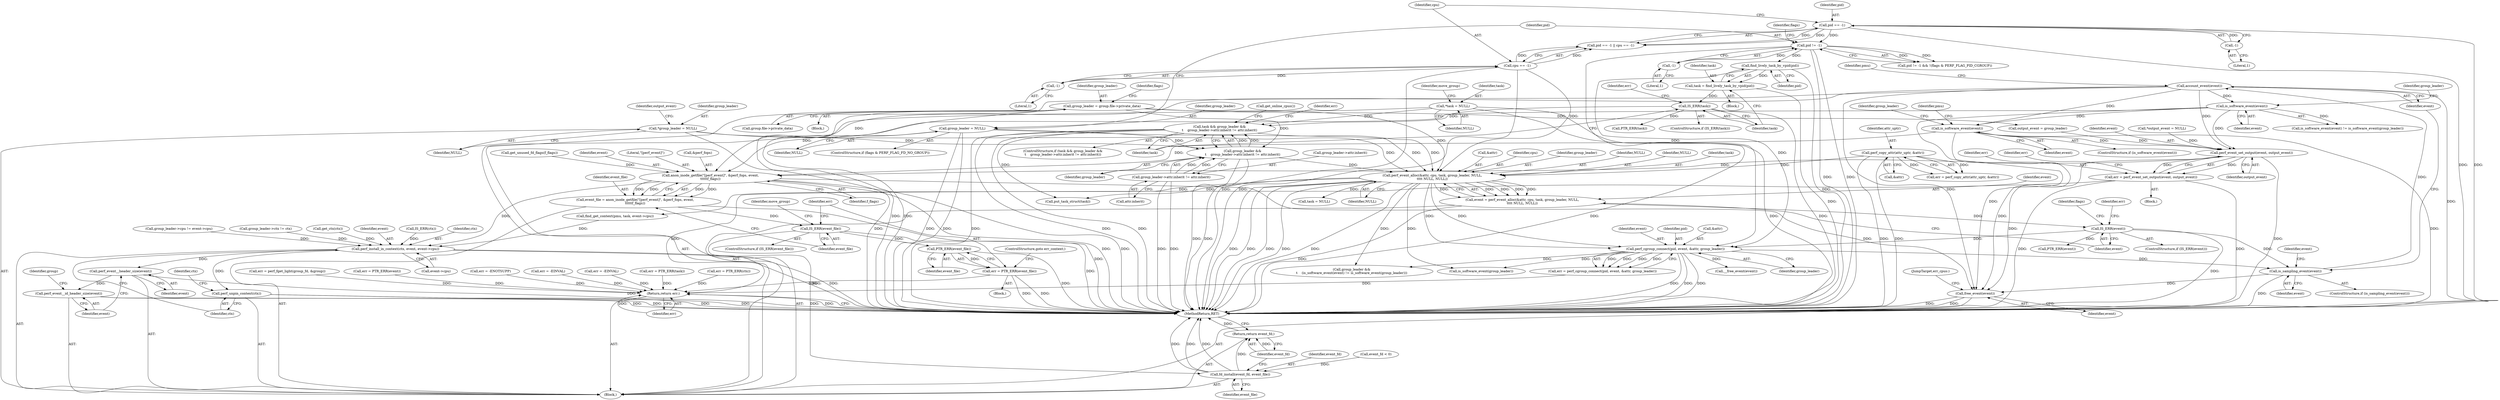 digraph "0_linux_c3c87e770458aa004bd7ed3f29945ff436fd6511@pointer" {
"1000402" [label="(Call,is_software_event(event))"];
"1000396" [label="(Call,is_software_event(event))"];
"1000385" [label="(Call,account_event(event))"];
"1000368" [label="(Call,is_sampling_event(event))"];
"1000355" [label="(Call,perf_cgroup_connect(pid, event, &attr, group_leader))"];
"1000285" [label="(Call,pid != -1)"];
"1000219" [label="(Call,pid == -1)"];
"1000221" [label="(Call,-1)"];
"1000287" [label="(Call,-1)"];
"1000296" [label="(Call,find_lively_task_by_vpid(pid))"];
"1000340" [label="(Call,IS_ERR(event))"];
"1000328" [label="(Call,event = perf_event_alloc(&attr, cpu, task, group_leader, NULL,\n\t\t\t\t NULL, NULL))"];
"1000330" [label="(Call,perf_event_alloc(&attr, cpu, task, group_leader, NULL,\n\t\t\t\t NULL, NULL))"];
"1000171" [label="(Call,perf_copy_attr(attr_uptr, &attr))"];
"1000223" [label="(Call,cpu == -1)"];
"1000225" [label="(Call,-1)"];
"1000308" [label="(Call,task && group_leader &&\n\t    group_leader->attr.inherit != attr.inherit)"];
"1000148" [label="(Call,*task = NULL)"];
"1000299" [label="(Call,IS_ERR(task))"];
"1000294" [label="(Call,task = find_lively_task_by_vpid(pid))"];
"1000310" [label="(Call,group_leader &&\n\t    group_leader->attr.inherit != attr.inherit)"];
"1000129" [label="(Call,*group_leader = NULL)"];
"1000262" [label="(Call,group_leader = group.file->private_data)"];
"1000280" [label="(Call,group_leader = NULL)"];
"1000312" [label="(Call,group_leader->attr.inherit != attr.inherit)"];
"1000509" [label="(Call,perf_event_set_output(event, output_event))"];
"1000507" [label="(Call,err = perf_event_set_output(event, output_event))"];
"1000666" [label="(Return,return err;)"];
"1000517" [label="(Call,anon_inode_getfile(\"[perf_event]\", &perf_fops, event,\n\t\t\t\t\tf_flags))"];
"1000515" [label="(Call,event_file = anon_inode_getfile(\"[perf_event]\", &perf_fops, event,\n\t\t\t\t\tf_flags))"];
"1000524" [label="(Call,IS_ERR(event_file))"];
"1000529" [label="(Call,PTR_ERR(event_file))"];
"1000527" [label="(Call,err = PTR_ERR(event_file))"];
"1000640" [label="(Call,fd_install(event_fd, event_file))"];
"1000643" [label="(Return,return event_fd;)"];
"1000596" [label="(Call,perf_install_in_context(ctx, event, event->cpu))"];
"1000602" [label="(Call,perf_unpin_context(ctx))"];
"1000634" [label="(Call,perf_event__header_size(event))"];
"1000636" [label="(Call,perf_event__id_header_size(event))"];
"1000651" [label="(Call,free_event(event))"];
"1000345" [label="(Call,PTR_ERR(event))"];
"1000519" [label="(Call,&perf_fops)"];
"1000666" [label="(Return,return err;)"];
"1000639" [label="(Identifier,group)"];
"1000414" [label="(Identifier,group_leader)"];
"1000340" [label="(Call,IS_ERR(event))"];
"1000641" [label="(Identifier,event_fd)"];
"1000225" [label="(Call,-1)"];
"1000276" [label="(ControlStructure,if (flags & PERF_FLAG_FD_NO_GROUP))"];
"1000364" [label="(Call,__free_event(event))"];
"1000172" [label="(Identifier,attr_uptr)"];
"1000281" [label="(Identifier,group_leader)"];
"1000489" [label="(Call,group_leader->ctx != ctx)"];
"1000130" [label="(Identifier,group_leader)"];
"1000653" [label="(JumpTarget,err_cpus:)"];
"1000242" [label="(Call,event_fd < 0)"];
"1000219" [label="(Call,pid == -1)"];
"1000271" [label="(Identifier,flags)"];
"1000334" [label="(Identifier,task)"];
"1000131" [label="(Identifier,NULL)"];
"1000634" [label="(Call,perf_event__header_size(event))"];
"1000263" [label="(Identifier,group_leader)"];
"1000528" [label="(Identifier,err)"];
"1000603" [label="(Identifier,ctx)"];
"1000150" [label="(Identifier,NULL)"];
"1000524" [label="(Call,IS_ERR(event_file))"];
"1000388" [label="(Identifier,pmu)"];
"1000397" [label="(Identifier,event)"];
"1000280" [label="(Call,group_leader = NULL)"];
"1000436" [label="(Call,err = PTR_ERR(ctx))"];
"1000253" [label="(Call,err = perf_fget_light(group_fd, &group))"];
"1000355" [label="(Call,perf_cgroup_connect(pid, event, &attr, group_leader))"];
"1000403" [label="(Identifier,event)"];
"1000311" [label="(Identifier,group_leader)"];
"1000262" [label="(Call,group_leader = group.file->private_data)"];
"1000596" [label="(Call,perf_install_in_context(ctx, event, event->cpu))"];
"1000226" [label="(Literal,1)"];
"1000285" [label="(Call,pid != -1)"];
"1000406" [label="(Identifier,pmu)"];
"1000224" [label="(Identifier,cpu)"];
"1000368" [label="(Call,is_sampling_event(event))"];
"1000367" [label="(ControlStructure,if (is_sampling_event(event)))"];
"1000530" [label="(Identifier,event_file)"];
"1000446" [label="(Call,task = NULL)"];
"1000594" [label="(Call,get_ctx(ctx))"];
"1000309" [label="(Identifier,task)"];
"1000331" [label="(Call,&attr)"];
"1000222" [label="(Literal,1)"];
"1000651" [label="(Call,free_event(event))"];
"1000509" [label="(Call,perf_event_set_output(event, output_event))"];
"1000313" [label="(Call,group_leader->attr.inherit)"];
"1000527" [label="(Call,err = PTR_ERR(event_file))"];
"1000360" [label="(Identifier,group_leader)"];
"1000148" [label="(Call,*task = NULL)"];
"1000508" [label="(Identifier,err)"];
"1000522" [label="(Identifier,f_flags)"];
"1000516" [label="(Identifier,event_file)"];
"1000636" [label="(Call,perf_event__id_header_size(event))"];
"1000239" [label="(Call,get_unused_fd_flags(f_flags))"];
"1000510" [label="(Identifier,event)"];
"1000433" [label="(Call,IS_ERR(ctx))"];
"1000401" [label="(ControlStructure,if (is_software_event(event)))"];
"1000375" [label="(Identifier,event)"];
"1000357" [label="(Identifier,event)"];
"1000529" [label="(Call,PTR_ERR(event_file))"];
"1000220" [label="(Identifier,pid)"];
"1000356" [label="(Identifier,pid)"];
"1000304" [label="(Call,PTR_ERR(task))"];
"1000286" [label="(Identifier,pid)"];
"1000644" [label="(Identifier,event_fd)"];
"1000133" [label="(Call,*output_event = NULL)"];
"1000273" [label="(Call,output_event = group_leader)"];
"1000533" [label="(Identifier,move_group)"];
"1000531" [label="(ControlStructure,goto err_context;)"];
"1000652" [label="(Identifier,event)"];
"1000526" [label="(Block,)"];
"1000312" [label="(Call,group_leader->attr.inherit != attr.inherit)"];
"1000149" [label="(Identifier,task)"];
"1000338" [label="(Identifier,NULL)"];
"1000155" [label="(Identifier,move_group)"];
"1000297" [label="(Identifier,pid)"];
"1000350" [label="(Identifier,flags)"];
"1000668" [label="(MethodReturn,RET)"];
"1000328" [label="(Call,event = perf_event_alloc(&attr, cpu, task, group_leader, NULL,\n\t\t\t\t NULL, NULL))"];
"1000396" [label="(Call,is_software_event(event))"];
"1000327" [label="(Call,get_online_cpus())"];
"1000295" [label="(Identifier,task)"];
"1000333" [label="(Identifier,cpu)"];
"1000511" [label="(Identifier,output_event)"];
"1000607" [label="(Identifier,ctx)"];
"1000513" [label="(Identifier,err)"];
"1000597" [label="(Identifier,ctx)"];
"1000318" [label="(Call,attr.inherit)"];
"1000478" [label="(Call,group_leader->cpu != event->cpu)"];
"1000343" [label="(Call,err = PTR_ERR(event))"];
"1000667" [label="(Identifier,err)"];
"1000640" [label="(Call,fd_install(event_fd, event_file))"];
"1000294" [label="(Call,task = find_lively_task_by_vpid(pid))"];
"1000282" [label="(Identifier,NULL)"];
"1000335" [label="(Identifier,group_leader)"];
"1000358" [label="(Call,&attr)"];
"1000218" [label="(Call,pid == -1 || cpu == -1)"];
"1000380" [label="(Call,err = -ENOTSUPP)"];
"1000221" [label="(Call,-1)"];
"1000171" [label="(Call,perf_copy_attr(attr_uptr, &attr))"];
"1000129" [label="(Call,*group_leader = NULL)"];
"1000308" [label="(Call,task && group_leader &&\n\t    group_leader->attr.inherit != attr.inherit)"];
"1000507" [label="(Call,err = perf_event_set_output(event, output_event))"];
"1000353" [label="(Call,err = perf_cgroup_connect(pid, event, &attr, group_leader))"];
"1000307" [label="(ControlStructure,if (task && group_leader &&\n\t    group_leader->attr.inherit != attr.inherit))"];
"1000369" [label="(Identifier,event)"];
"1000264" [label="(Call,group.file->private_data)"];
"1000426" [label="(Call,find_get_context(pmu, task, event->cpu))"];
"1000398" [label="(Call,is_software_event(group_leader))"];
"1000341" [label="(Identifier,event)"];
"1000523" [label="(ControlStructure,if (IS_ERR(event_file)))"];
"1000643" [label="(Return,return event_fd;)"];
"1000339" [label="(ControlStructure,if (IS_ERR(event)))"];
"1000300" [label="(Identifier,task)"];
"1000293" [label="(Block,)"];
"1000521" [label="(Identifier,event)"];
"1000223" [label="(Call,cpu == -1)"];
"1000322" [label="(Call,err = -EINVAL)"];
"1000330" [label="(Call,perf_event_alloc(&attr, cpu, task, group_leader, NULL,\n\t\t\t\t NULL, NULL))"];
"1000517" [label="(Call,anon_inode_getfile(\"[perf_event]\", &perf_fops, event,\n\t\t\t\t\tf_flags))"];
"1000393" [label="(Call,group_leader &&\n\t    (is_software_event(event) != is_software_event(group_leader)))"];
"1000329" [label="(Identifier,event)"];
"1000296" [label="(Call,find_lively_task_by_vpid(pid))"];
"1000525" [label="(Identifier,event_file)"];
"1000336" [label="(Identifier,NULL)"];
"1000506" [label="(Block,)"];
"1000402" [label="(Call,is_software_event(event))"];
"1000399" [label="(Identifier,group_leader)"];
"1000291" [label="(Identifier,flags)"];
"1000299" [label="(Call,IS_ERR(task))"];
"1000310" [label="(Call,group_leader &&\n\t    group_leader->attr.inherit != attr.inherit)"];
"1000298" [label="(ControlStructure,if (IS_ERR(task)))"];
"1000303" [label="(Identifier,err)"];
"1000169" [label="(Call,err = perf_copy_attr(attr_uptr, &attr))"];
"1000515" [label="(Call,event_file = anon_inode_getfile(\"[perf_event]\", &perf_fops, event,\n\t\t\t\t\tf_flags))"];
"1000395" [label="(Call,is_software_event(event) != is_software_event(group_leader))"];
"1000642" [label="(Identifier,event_file)"];
"1000598" [label="(Identifier,event)"];
"1000386" [label="(Identifier,event)"];
"1000323" [label="(Identifier,err)"];
"1000658" [label="(Call,put_task_struct(task))"];
"1000284" [label="(Call,pid != -1 && !(flags & PERF_FLAG_PID_CGROUP))"];
"1000452" [label="(Call,err = -EINVAL)"];
"1000337" [label="(Identifier,NULL)"];
"1000599" [label="(Call,event->cpu)"];
"1000518" [label="(Literal,\"[perf_event]\")"];
"1000635" [label="(Identifier,event)"];
"1000344" [label="(Identifier,err)"];
"1000127" [label="(Block,)"];
"1000252" [label="(Block,)"];
"1000302" [label="(Call,err = PTR_ERR(task))"];
"1000602" [label="(Call,perf_unpin_context(ctx))"];
"1000385" [label="(Call,account_event(event))"];
"1000287" [label="(Call,-1)"];
"1000173" [label="(Call,&attr)"];
"1000637" [label="(Identifier,event)"];
"1000288" [label="(Literal,1)"];
"1000134" [label="(Identifier,output_event)"];
"1000402" -> "1000401"  [label="AST: "];
"1000402" -> "1000403"  [label="CFG: "];
"1000403" -> "1000402"  [label="AST: "];
"1000406" -> "1000402"  [label="CFG: "];
"1000414" -> "1000402"  [label="CFG: "];
"1000402" -> "1000668"  [label="DDG: "];
"1000396" -> "1000402"  [label="DDG: "];
"1000385" -> "1000402"  [label="DDG: "];
"1000402" -> "1000509"  [label="DDG: "];
"1000402" -> "1000517"  [label="DDG: "];
"1000402" -> "1000651"  [label="DDG: "];
"1000396" -> "1000395"  [label="AST: "];
"1000396" -> "1000397"  [label="CFG: "];
"1000397" -> "1000396"  [label="AST: "];
"1000399" -> "1000396"  [label="CFG: "];
"1000396" -> "1000395"  [label="DDG: "];
"1000385" -> "1000396"  [label="DDG: "];
"1000396" -> "1000509"  [label="DDG: "];
"1000396" -> "1000517"  [label="DDG: "];
"1000396" -> "1000651"  [label="DDG: "];
"1000385" -> "1000127"  [label="AST: "];
"1000385" -> "1000386"  [label="CFG: "];
"1000386" -> "1000385"  [label="AST: "];
"1000388" -> "1000385"  [label="CFG: "];
"1000385" -> "1000668"  [label="DDG: "];
"1000368" -> "1000385"  [label="DDG: "];
"1000385" -> "1000509"  [label="DDG: "];
"1000385" -> "1000517"  [label="DDG: "];
"1000385" -> "1000651"  [label="DDG: "];
"1000368" -> "1000367"  [label="AST: "];
"1000368" -> "1000369"  [label="CFG: "];
"1000369" -> "1000368"  [label="AST: "];
"1000375" -> "1000368"  [label="CFG: "];
"1000386" -> "1000368"  [label="CFG: "];
"1000368" -> "1000668"  [label="DDG: "];
"1000355" -> "1000368"  [label="DDG: "];
"1000340" -> "1000368"  [label="DDG: "];
"1000368" -> "1000651"  [label="DDG: "];
"1000355" -> "1000353"  [label="AST: "];
"1000355" -> "1000360"  [label="CFG: "];
"1000356" -> "1000355"  [label="AST: "];
"1000357" -> "1000355"  [label="AST: "];
"1000358" -> "1000355"  [label="AST: "];
"1000360" -> "1000355"  [label="AST: "];
"1000353" -> "1000355"  [label="CFG: "];
"1000355" -> "1000668"  [label="DDG: "];
"1000355" -> "1000668"  [label="DDG: "];
"1000355" -> "1000668"  [label="DDG: "];
"1000355" -> "1000353"  [label="DDG: "];
"1000355" -> "1000353"  [label="DDG: "];
"1000355" -> "1000353"  [label="DDG: "];
"1000355" -> "1000353"  [label="DDG: "];
"1000285" -> "1000355"  [label="DDG: "];
"1000296" -> "1000355"  [label="DDG: "];
"1000340" -> "1000355"  [label="DDG: "];
"1000330" -> "1000355"  [label="DDG: "];
"1000330" -> "1000355"  [label="DDG: "];
"1000355" -> "1000364"  [label="DDG: "];
"1000355" -> "1000393"  [label="DDG: "];
"1000355" -> "1000398"  [label="DDG: "];
"1000285" -> "1000284"  [label="AST: "];
"1000285" -> "1000287"  [label="CFG: "];
"1000286" -> "1000285"  [label="AST: "];
"1000287" -> "1000285"  [label="AST: "];
"1000291" -> "1000285"  [label="CFG: "];
"1000284" -> "1000285"  [label="CFG: "];
"1000285" -> "1000668"  [label="DDG: "];
"1000285" -> "1000668"  [label="DDG: "];
"1000285" -> "1000284"  [label="DDG: "];
"1000285" -> "1000284"  [label="DDG: "];
"1000219" -> "1000285"  [label="DDG: "];
"1000287" -> "1000285"  [label="DDG: "];
"1000285" -> "1000296"  [label="DDG: "];
"1000219" -> "1000218"  [label="AST: "];
"1000219" -> "1000221"  [label="CFG: "];
"1000220" -> "1000219"  [label="AST: "];
"1000221" -> "1000219"  [label="AST: "];
"1000224" -> "1000219"  [label="CFG: "];
"1000218" -> "1000219"  [label="CFG: "];
"1000219" -> "1000668"  [label="DDG: "];
"1000219" -> "1000668"  [label="DDG: "];
"1000219" -> "1000218"  [label="DDG: "];
"1000219" -> "1000218"  [label="DDG: "];
"1000221" -> "1000219"  [label="DDG: "];
"1000221" -> "1000222"  [label="CFG: "];
"1000222" -> "1000221"  [label="AST: "];
"1000287" -> "1000288"  [label="CFG: "];
"1000288" -> "1000287"  [label="AST: "];
"1000296" -> "1000294"  [label="AST: "];
"1000296" -> "1000297"  [label="CFG: "];
"1000297" -> "1000296"  [label="AST: "];
"1000294" -> "1000296"  [label="CFG: "];
"1000296" -> "1000668"  [label="DDG: "];
"1000296" -> "1000294"  [label="DDG: "];
"1000340" -> "1000339"  [label="AST: "];
"1000340" -> "1000341"  [label="CFG: "];
"1000341" -> "1000340"  [label="AST: "];
"1000344" -> "1000340"  [label="CFG: "];
"1000350" -> "1000340"  [label="CFG: "];
"1000340" -> "1000668"  [label="DDG: "];
"1000328" -> "1000340"  [label="DDG: "];
"1000340" -> "1000345"  [label="DDG: "];
"1000328" -> "1000127"  [label="AST: "];
"1000328" -> "1000330"  [label="CFG: "];
"1000329" -> "1000328"  [label="AST: "];
"1000330" -> "1000328"  [label="AST: "];
"1000341" -> "1000328"  [label="CFG: "];
"1000328" -> "1000668"  [label="DDG: "];
"1000330" -> "1000328"  [label="DDG: "];
"1000330" -> "1000328"  [label="DDG: "];
"1000330" -> "1000328"  [label="DDG: "];
"1000330" -> "1000328"  [label="DDG: "];
"1000330" -> "1000328"  [label="DDG: "];
"1000330" -> "1000338"  [label="CFG: "];
"1000331" -> "1000330"  [label="AST: "];
"1000333" -> "1000330"  [label="AST: "];
"1000334" -> "1000330"  [label="AST: "];
"1000335" -> "1000330"  [label="AST: "];
"1000336" -> "1000330"  [label="AST: "];
"1000337" -> "1000330"  [label="AST: "];
"1000338" -> "1000330"  [label="AST: "];
"1000330" -> "1000668"  [label="DDG: "];
"1000330" -> "1000668"  [label="DDG: "];
"1000330" -> "1000668"  [label="DDG: "];
"1000330" -> "1000668"  [label="DDG: "];
"1000330" -> "1000668"  [label="DDG: "];
"1000171" -> "1000330"  [label="DDG: "];
"1000223" -> "1000330"  [label="DDG: "];
"1000308" -> "1000330"  [label="DDG: "];
"1000129" -> "1000330"  [label="DDG: "];
"1000310" -> "1000330"  [label="DDG: "];
"1000262" -> "1000330"  [label="DDG: "];
"1000280" -> "1000330"  [label="DDG: "];
"1000330" -> "1000393"  [label="DDG: "];
"1000330" -> "1000398"  [label="DDG: "];
"1000330" -> "1000426"  [label="DDG: "];
"1000330" -> "1000446"  [label="DDG: "];
"1000330" -> "1000658"  [label="DDG: "];
"1000171" -> "1000169"  [label="AST: "];
"1000171" -> "1000173"  [label="CFG: "];
"1000172" -> "1000171"  [label="AST: "];
"1000173" -> "1000171"  [label="AST: "];
"1000169" -> "1000171"  [label="CFG: "];
"1000171" -> "1000668"  [label="DDG: "];
"1000171" -> "1000668"  [label="DDG: "];
"1000171" -> "1000169"  [label="DDG: "];
"1000171" -> "1000169"  [label="DDG: "];
"1000223" -> "1000218"  [label="AST: "];
"1000223" -> "1000225"  [label="CFG: "];
"1000224" -> "1000223"  [label="AST: "];
"1000225" -> "1000223"  [label="AST: "];
"1000218" -> "1000223"  [label="CFG: "];
"1000223" -> "1000668"  [label="DDG: "];
"1000223" -> "1000668"  [label="DDG: "];
"1000223" -> "1000218"  [label="DDG: "];
"1000223" -> "1000218"  [label="DDG: "];
"1000225" -> "1000223"  [label="DDG: "];
"1000225" -> "1000226"  [label="CFG: "];
"1000226" -> "1000225"  [label="AST: "];
"1000308" -> "1000307"  [label="AST: "];
"1000308" -> "1000309"  [label="CFG: "];
"1000308" -> "1000310"  [label="CFG: "];
"1000309" -> "1000308"  [label="AST: "];
"1000310" -> "1000308"  [label="AST: "];
"1000323" -> "1000308"  [label="CFG: "];
"1000327" -> "1000308"  [label="CFG: "];
"1000308" -> "1000668"  [label="DDG: "];
"1000308" -> "1000668"  [label="DDG: "];
"1000308" -> "1000668"  [label="DDG: "];
"1000148" -> "1000308"  [label="DDG: "];
"1000299" -> "1000308"  [label="DDG: "];
"1000310" -> "1000308"  [label="DDG: "];
"1000310" -> "1000308"  [label="DDG: "];
"1000308" -> "1000658"  [label="DDG: "];
"1000148" -> "1000127"  [label="AST: "];
"1000148" -> "1000150"  [label="CFG: "];
"1000149" -> "1000148"  [label="AST: "];
"1000150" -> "1000148"  [label="AST: "];
"1000155" -> "1000148"  [label="CFG: "];
"1000148" -> "1000668"  [label="DDG: "];
"1000148" -> "1000668"  [label="DDG: "];
"1000299" -> "1000298"  [label="AST: "];
"1000299" -> "1000300"  [label="CFG: "];
"1000300" -> "1000299"  [label="AST: "];
"1000303" -> "1000299"  [label="CFG: "];
"1000309" -> "1000299"  [label="CFG: "];
"1000299" -> "1000668"  [label="DDG: "];
"1000294" -> "1000299"  [label="DDG: "];
"1000299" -> "1000304"  [label="DDG: "];
"1000294" -> "1000293"  [label="AST: "];
"1000295" -> "1000294"  [label="AST: "];
"1000300" -> "1000294"  [label="CFG: "];
"1000294" -> "1000668"  [label="DDG: "];
"1000310" -> "1000311"  [label="CFG: "];
"1000310" -> "1000312"  [label="CFG: "];
"1000311" -> "1000310"  [label="AST: "];
"1000312" -> "1000310"  [label="AST: "];
"1000310" -> "1000668"  [label="DDG: "];
"1000310" -> "1000668"  [label="DDG: "];
"1000129" -> "1000310"  [label="DDG: "];
"1000262" -> "1000310"  [label="DDG: "];
"1000280" -> "1000310"  [label="DDG: "];
"1000312" -> "1000310"  [label="DDG: "];
"1000312" -> "1000310"  [label="DDG: "];
"1000129" -> "1000127"  [label="AST: "];
"1000129" -> "1000131"  [label="CFG: "];
"1000130" -> "1000129"  [label="AST: "];
"1000131" -> "1000129"  [label="AST: "];
"1000134" -> "1000129"  [label="CFG: "];
"1000129" -> "1000668"  [label="DDG: "];
"1000262" -> "1000252"  [label="AST: "];
"1000262" -> "1000264"  [label="CFG: "];
"1000263" -> "1000262"  [label="AST: "];
"1000264" -> "1000262"  [label="AST: "];
"1000271" -> "1000262"  [label="CFG: "];
"1000262" -> "1000668"  [label="DDG: "];
"1000262" -> "1000668"  [label="DDG: "];
"1000262" -> "1000273"  [label="DDG: "];
"1000280" -> "1000276"  [label="AST: "];
"1000280" -> "1000282"  [label="CFG: "];
"1000281" -> "1000280"  [label="AST: "];
"1000282" -> "1000280"  [label="AST: "];
"1000286" -> "1000280"  [label="CFG: "];
"1000280" -> "1000668"  [label="DDG: "];
"1000280" -> "1000668"  [label="DDG: "];
"1000312" -> "1000318"  [label="CFG: "];
"1000313" -> "1000312"  [label="AST: "];
"1000318" -> "1000312"  [label="AST: "];
"1000312" -> "1000668"  [label="DDG: "];
"1000312" -> "1000668"  [label="DDG: "];
"1000509" -> "1000507"  [label="AST: "];
"1000509" -> "1000511"  [label="CFG: "];
"1000510" -> "1000509"  [label="AST: "];
"1000511" -> "1000509"  [label="AST: "];
"1000507" -> "1000509"  [label="CFG: "];
"1000509" -> "1000668"  [label="DDG: "];
"1000509" -> "1000507"  [label="DDG: "];
"1000509" -> "1000507"  [label="DDG: "];
"1000133" -> "1000509"  [label="DDG: "];
"1000273" -> "1000509"  [label="DDG: "];
"1000509" -> "1000517"  [label="DDG: "];
"1000509" -> "1000651"  [label="DDG: "];
"1000507" -> "1000506"  [label="AST: "];
"1000508" -> "1000507"  [label="AST: "];
"1000513" -> "1000507"  [label="CFG: "];
"1000507" -> "1000668"  [label="DDG: "];
"1000507" -> "1000668"  [label="DDG: "];
"1000507" -> "1000666"  [label="DDG: "];
"1000666" -> "1000127"  [label="AST: "];
"1000666" -> "1000667"  [label="CFG: "];
"1000667" -> "1000666"  [label="AST: "];
"1000668" -> "1000666"  [label="CFG: "];
"1000666" -> "1000668"  [label="DDG: "];
"1000667" -> "1000666"  [label="DDG: "];
"1000343" -> "1000666"  [label="DDG: "];
"1000436" -> "1000666"  [label="DDG: "];
"1000253" -> "1000666"  [label="DDG: "];
"1000452" -> "1000666"  [label="DDG: "];
"1000322" -> "1000666"  [label="DDG: "];
"1000353" -> "1000666"  [label="DDG: "];
"1000380" -> "1000666"  [label="DDG: "];
"1000302" -> "1000666"  [label="DDG: "];
"1000527" -> "1000666"  [label="DDG: "];
"1000517" -> "1000515"  [label="AST: "];
"1000517" -> "1000522"  [label="CFG: "];
"1000518" -> "1000517"  [label="AST: "];
"1000519" -> "1000517"  [label="AST: "];
"1000521" -> "1000517"  [label="AST: "];
"1000522" -> "1000517"  [label="AST: "];
"1000515" -> "1000517"  [label="CFG: "];
"1000517" -> "1000668"  [label="DDG: "];
"1000517" -> "1000668"  [label="DDG: "];
"1000517" -> "1000515"  [label="DDG: "];
"1000517" -> "1000515"  [label="DDG: "];
"1000517" -> "1000515"  [label="DDG: "];
"1000517" -> "1000515"  [label="DDG: "];
"1000239" -> "1000517"  [label="DDG: "];
"1000517" -> "1000596"  [label="DDG: "];
"1000517" -> "1000651"  [label="DDG: "];
"1000515" -> "1000127"  [label="AST: "];
"1000516" -> "1000515"  [label="AST: "];
"1000525" -> "1000515"  [label="CFG: "];
"1000515" -> "1000668"  [label="DDG: "];
"1000515" -> "1000524"  [label="DDG: "];
"1000524" -> "1000523"  [label="AST: "];
"1000524" -> "1000525"  [label="CFG: "];
"1000525" -> "1000524"  [label="AST: "];
"1000528" -> "1000524"  [label="CFG: "];
"1000533" -> "1000524"  [label="CFG: "];
"1000524" -> "1000668"  [label="DDG: "];
"1000524" -> "1000529"  [label="DDG: "];
"1000524" -> "1000640"  [label="DDG: "];
"1000529" -> "1000527"  [label="AST: "];
"1000529" -> "1000530"  [label="CFG: "];
"1000530" -> "1000529"  [label="AST: "];
"1000527" -> "1000529"  [label="CFG: "];
"1000529" -> "1000668"  [label="DDG: "];
"1000529" -> "1000527"  [label="DDG: "];
"1000527" -> "1000526"  [label="AST: "];
"1000528" -> "1000527"  [label="AST: "];
"1000531" -> "1000527"  [label="CFG: "];
"1000527" -> "1000668"  [label="DDG: "];
"1000527" -> "1000668"  [label="DDG: "];
"1000640" -> "1000127"  [label="AST: "];
"1000640" -> "1000642"  [label="CFG: "];
"1000641" -> "1000640"  [label="AST: "];
"1000642" -> "1000640"  [label="AST: "];
"1000644" -> "1000640"  [label="CFG: "];
"1000640" -> "1000668"  [label="DDG: "];
"1000640" -> "1000668"  [label="DDG: "];
"1000640" -> "1000668"  [label="DDG: "];
"1000242" -> "1000640"  [label="DDG: "];
"1000640" -> "1000643"  [label="DDG: "];
"1000643" -> "1000127"  [label="AST: "];
"1000643" -> "1000644"  [label="CFG: "];
"1000644" -> "1000643"  [label="AST: "];
"1000668" -> "1000643"  [label="CFG: "];
"1000643" -> "1000668"  [label="DDG: "];
"1000644" -> "1000643"  [label="DDG: "];
"1000596" -> "1000127"  [label="AST: "];
"1000596" -> "1000599"  [label="CFG: "];
"1000597" -> "1000596"  [label="AST: "];
"1000598" -> "1000596"  [label="AST: "];
"1000599" -> "1000596"  [label="AST: "];
"1000603" -> "1000596"  [label="CFG: "];
"1000596" -> "1000668"  [label="DDG: "];
"1000596" -> "1000668"  [label="DDG: "];
"1000594" -> "1000596"  [label="DDG: "];
"1000433" -> "1000596"  [label="DDG: "];
"1000489" -> "1000596"  [label="DDG: "];
"1000426" -> "1000596"  [label="DDG: "];
"1000478" -> "1000596"  [label="DDG: "];
"1000596" -> "1000602"  [label="DDG: "];
"1000596" -> "1000634"  [label="DDG: "];
"1000602" -> "1000127"  [label="AST: "];
"1000602" -> "1000603"  [label="CFG: "];
"1000603" -> "1000602"  [label="AST: "];
"1000607" -> "1000602"  [label="CFG: "];
"1000602" -> "1000668"  [label="DDG: "];
"1000602" -> "1000668"  [label="DDG: "];
"1000634" -> "1000127"  [label="AST: "];
"1000634" -> "1000635"  [label="CFG: "];
"1000635" -> "1000634"  [label="AST: "];
"1000637" -> "1000634"  [label="CFG: "];
"1000634" -> "1000668"  [label="DDG: "];
"1000634" -> "1000636"  [label="DDG: "];
"1000636" -> "1000127"  [label="AST: "];
"1000636" -> "1000637"  [label="CFG: "];
"1000637" -> "1000636"  [label="AST: "];
"1000639" -> "1000636"  [label="CFG: "];
"1000636" -> "1000668"  [label="DDG: "];
"1000636" -> "1000668"  [label="DDG: "];
"1000651" -> "1000127"  [label="AST: "];
"1000651" -> "1000652"  [label="CFG: "];
"1000652" -> "1000651"  [label="AST: "];
"1000653" -> "1000651"  [label="CFG: "];
"1000651" -> "1000668"  [label="DDG: "];
"1000651" -> "1000668"  [label="DDG: "];
}
